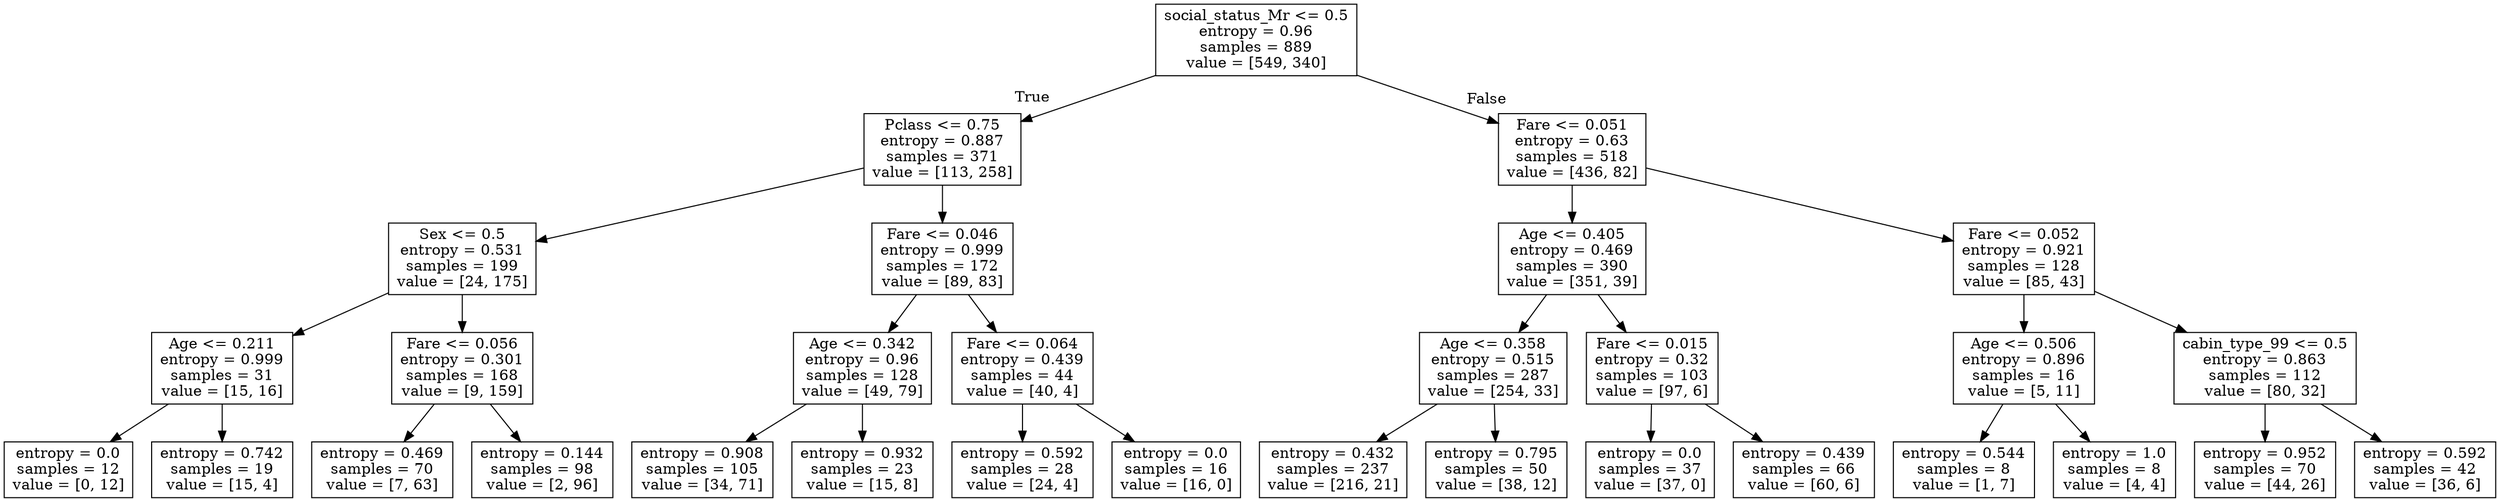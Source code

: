 digraph Tree {
node [shape=box] ;
0 [label="social_status_Mr <= 0.5\nentropy = 0.96\nsamples = 889\nvalue = [549, 340]"] ;
1 [label="Pclass <= 0.75\nentropy = 0.887\nsamples = 371\nvalue = [113, 258]"] ;
0 -> 1 [labeldistance=2.5, labelangle=45, headlabel="True"] ;
2 [label="Sex <= 0.5\nentropy = 0.531\nsamples = 199\nvalue = [24, 175]"] ;
1 -> 2 ;
3 [label="Age <= 0.211\nentropy = 0.999\nsamples = 31\nvalue = [15, 16]"] ;
2 -> 3 ;
4 [label="entropy = 0.0\nsamples = 12\nvalue = [0, 12]"] ;
3 -> 4 ;
5 [label="entropy = 0.742\nsamples = 19\nvalue = [15, 4]"] ;
3 -> 5 ;
6 [label="Fare <= 0.056\nentropy = 0.301\nsamples = 168\nvalue = [9, 159]"] ;
2 -> 6 ;
7 [label="entropy = 0.469\nsamples = 70\nvalue = [7, 63]"] ;
6 -> 7 ;
8 [label="entropy = 0.144\nsamples = 98\nvalue = [2, 96]"] ;
6 -> 8 ;
9 [label="Fare <= 0.046\nentropy = 0.999\nsamples = 172\nvalue = [89, 83]"] ;
1 -> 9 ;
10 [label="Age <= 0.342\nentropy = 0.96\nsamples = 128\nvalue = [49, 79]"] ;
9 -> 10 ;
11 [label="entropy = 0.908\nsamples = 105\nvalue = [34, 71]"] ;
10 -> 11 ;
12 [label="entropy = 0.932\nsamples = 23\nvalue = [15, 8]"] ;
10 -> 12 ;
13 [label="Fare <= 0.064\nentropy = 0.439\nsamples = 44\nvalue = [40, 4]"] ;
9 -> 13 ;
14 [label="entropy = 0.592\nsamples = 28\nvalue = [24, 4]"] ;
13 -> 14 ;
15 [label="entropy = 0.0\nsamples = 16\nvalue = [16, 0]"] ;
13 -> 15 ;
16 [label="Fare <= 0.051\nentropy = 0.63\nsamples = 518\nvalue = [436, 82]"] ;
0 -> 16 [labeldistance=2.5, labelangle=-45, headlabel="False"] ;
17 [label="Age <= 0.405\nentropy = 0.469\nsamples = 390\nvalue = [351, 39]"] ;
16 -> 17 ;
18 [label="Age <= 0.358\nentropy = 0.515\nsamples = 287\nvalue = [254, 33]"] ;
17 -> 18 ;
19 [label="entropy = 0.432\nsamples = 237\nvalue = [216, 21]"] ;
18 -> 19 ;
20 [label="entropy = 0.795\nsamples = 50\nvalue = [38, 12]"] ;
18 -> 20 ;
21 [label="Fare <= 0.015\nentropy = 0.32\nsamples = 103\nvalue = [97, 6]"] ;
17 -> 21 ;
22 [label="entropy = 0.0\nsamples = 37\nvalue = [37, 0]"] ;
21 -> 22 ;
23 [label="entropy = 0.439\nsamples = 66\nvalue = [60, 6]"] ;
21 -> 23 ;
24 [label="Fare <= 0.052\nentropy = 0.921\nsamples = 128\nvalue = [85, 43]"] ;
16 -> 24 ;
25 [label="Age <= 0.506\nentropy = 0.896\nsamples = 16\nvalue = [5, 11]"] ;
24 -> 25 ;
26 [label="entropy = 0.544\nsamples = 8\nvalue = [1, 7]"] ;
25 -> 26 ;
27 [label="entropy = 1.0\nsamples = 8\nvalue = [4, 4]"] ;
25 -> 27 ;
28 [label="cabin_type_99 <= 0.5\nentropy = 0.863\nsamples = 112\nvalue = [80, 32]"] ;
24 -> 28 ;
29 [label="entropy = 0.952\nsamples = 70\nvalue = [44, 26]"] ;
28 -> 29 ;
30 [label="entropy = 0.592\nsamples = 42\nvalue = [36, 6]"] ;
28 -> 30 ;
}
